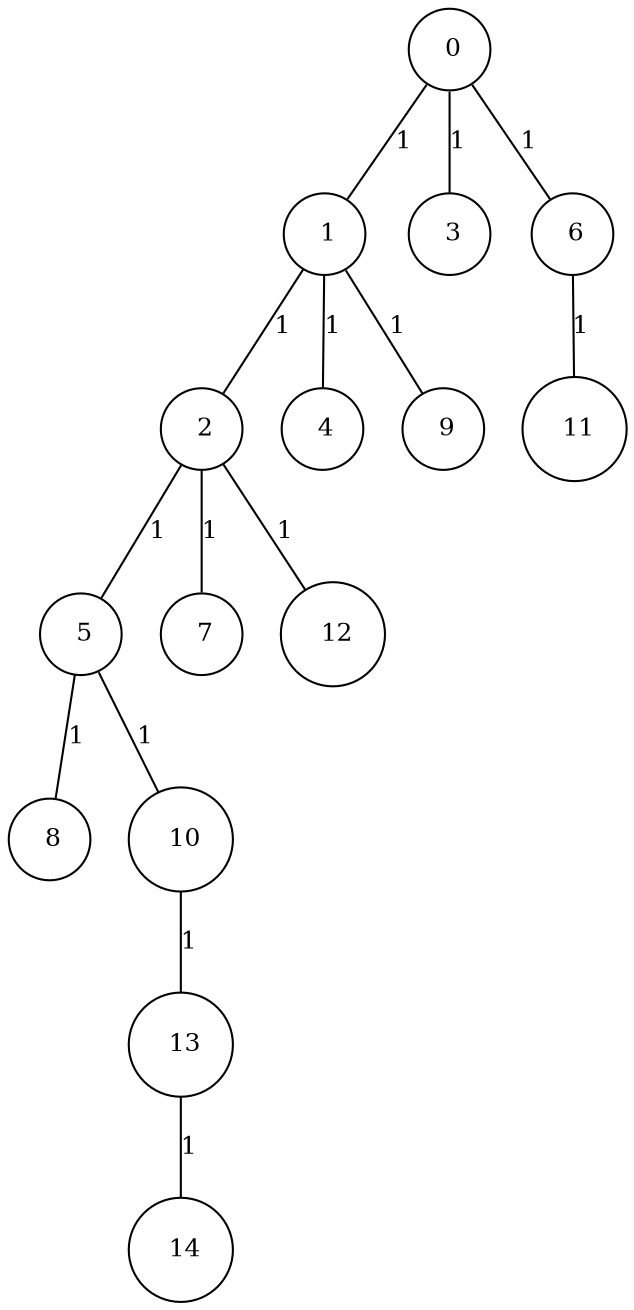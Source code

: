 graph G {
size="8.5,11;"
ratio = "expand;"
fixedsize="true;"
overlap="scale;"
node[shape=circle,width=.12,hight=.12,fontsize=12]
edge[fontsize=12]

0[label=" 0" color=black, pos="0.99977243,1.4694516!"];
1[label=" 1" color=black, pos="2.5551684,1.3983455!"];
2[label=" 2" color=black, pos="1.5398771,0.92175529!"];
3[label=" 3" color=black, pos="0.95081314,0.27878304!"];
4[label=" 4" color=black, pos="0.21344324,2.632045!"];
5[label=" 5" color=black, pos="2.5831026,1.9947573!"];
6[label=" 6" color=black, pos="1.6999492,1.0684134!"];
7[label=" 7" color=black, pos="0.39244866,0.88846394!"];
8[label=" 8" color=black, pos="2.4034133,1.9078577!"];
9[label=" 9" color=black, pos="1.624507,2.2564656!"];
10[label=" 10" color=black, pos="1.4049945,1.7641472!"];
11[label=" 11" color=black, pos="2.2103778,2.5002203!"];
12[label=" 12" color=black, pos="0.99263741,0.66285002!"];
13[label=" 13" color=black, pos="2.942768,1.8150123!"];
14[label=" 14" color=black, pos="0.90703482,2.3018607!"];
0--1[label="1"]
0--3[label="1"]
0--6[label="1"]
1--2[label="1"]
1--4[label="1"]
1--9[label="1"]
2--5[label="1"]
2--7[label="1"]
2--12[label="1"]
5--8[label="1"]
5--10[label="1"]
6--11[label="1"]
10--13[label="1"]
13--14[label="1"]

}
